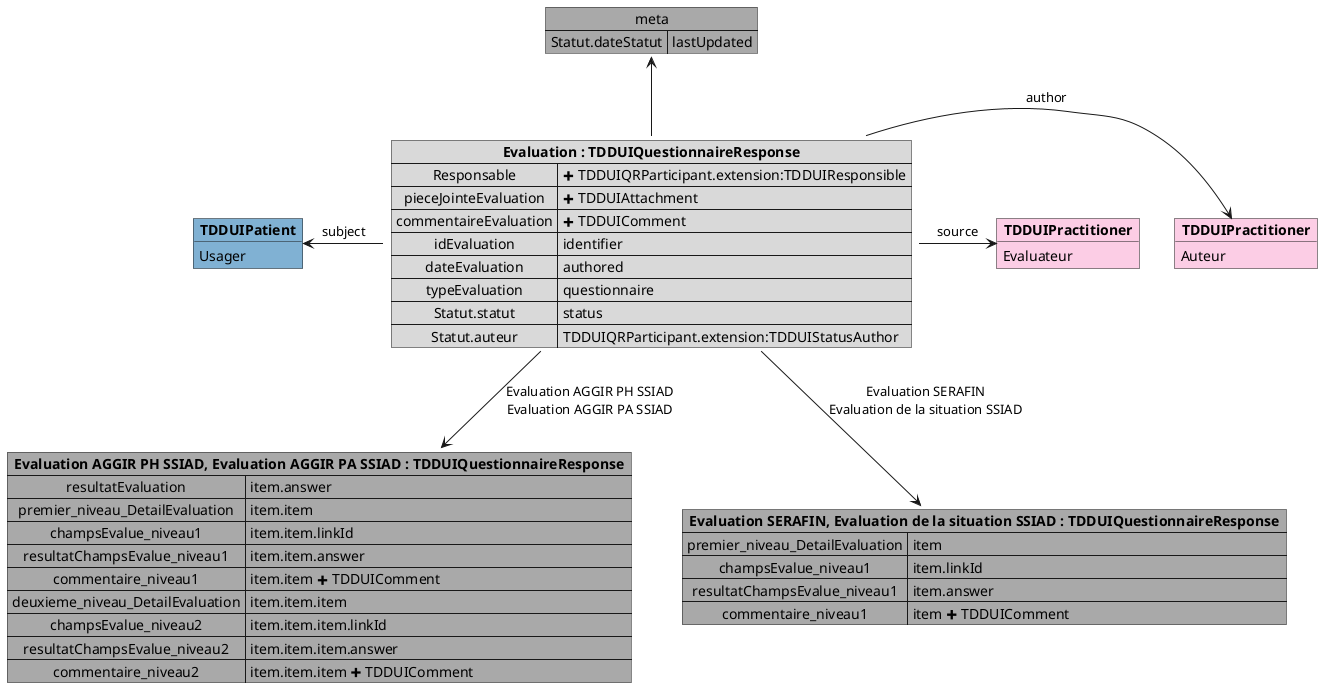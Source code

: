 @startuml

map "**Evaluation AGGIR PH SSIAD, Evaluation AGGIR PA SSIAD : TDDUIQuestionnaireResponse**" as aggir #DarkGray {
    resultatEvaluation => item.answer
    premier_niveau_DetailEvaluation => item.item
    champsEvalue_niveau1 => item.item.linkId
    resultatChampsEvalue_niveau1 => item.item.answer
    commentaire_niveau1 => item.item <&plus> TDDUIComment
    deuxieme_niveau_DetailEvaluation => item.item.item
    champsEvalue_niveau2 => item.item.item.linkId
    resultatChampsEvalue_niveau2 => item.item.item.answer
    commentaire_niveau2 => item.item.item <&plus> TDDUIComment
}

map "**Evaluation SERAFIN, Evaluation de la situation SSIAD : TDDUIQuestionnaireResponse**" as autre #DarkGray {
    premier_niveau_DetailEvaluation => item
    champsEvalue_niveau1 => item.linkId
    resultatChampsEvalue_niveau1 => item.answer
    commentaire_niveau1 => item <&plus> TDDUIComment
}

map "meta" as meta #DarkGray {
    Statut.dateStatut => lastUpdated
}

object "**TDDUIPatient**" as TDDUIPatient_subject #80b1d3 {
    Usager
}

object "**TDDUIPractitioner**" as TDDUIPractitioner_author #fccde5 {
    Auteur
}

object "**TDDUIPractitioner**" as TDDUIPractitioner_source #fccde5 {
    Evaluateur
}

map "**Evaluation : TDDUIQuestionnaireResponse**" as Evaluation #d9d9d9 {
    Responsable => <&plus> TDDUIQRParticipant.extension:TDDUIResponsible
    pieceJointeEvaluation => <&plus> TDDUIAttachment
    commentaireEvaluation => <&plus> TDDUIComment
    idEvaluation => identifier
    dateEvaluation => authored
    typeEvaluation => questionnaire
    Statut.statut  => status
    Statut.auteur => TDDUIQRParticipant.extension:TDDUIStatusAuthor
}

Evaluation -u-> meta
Evaluation --> aggir : Evaluation AGGIR PH SSIAD\nEvaluation AGGIR PA SSIAD
Evaluation --> autre : Evaluation SERAFIN\nEvaluation de la situation SSIAD

Evaluation -l-> TDDUIPatient_subject : subject
Evaluation -r-> TDDUIPractitioner_author : author
Evaluation -r-> TDDUIPractitioner_source : source

@enduml